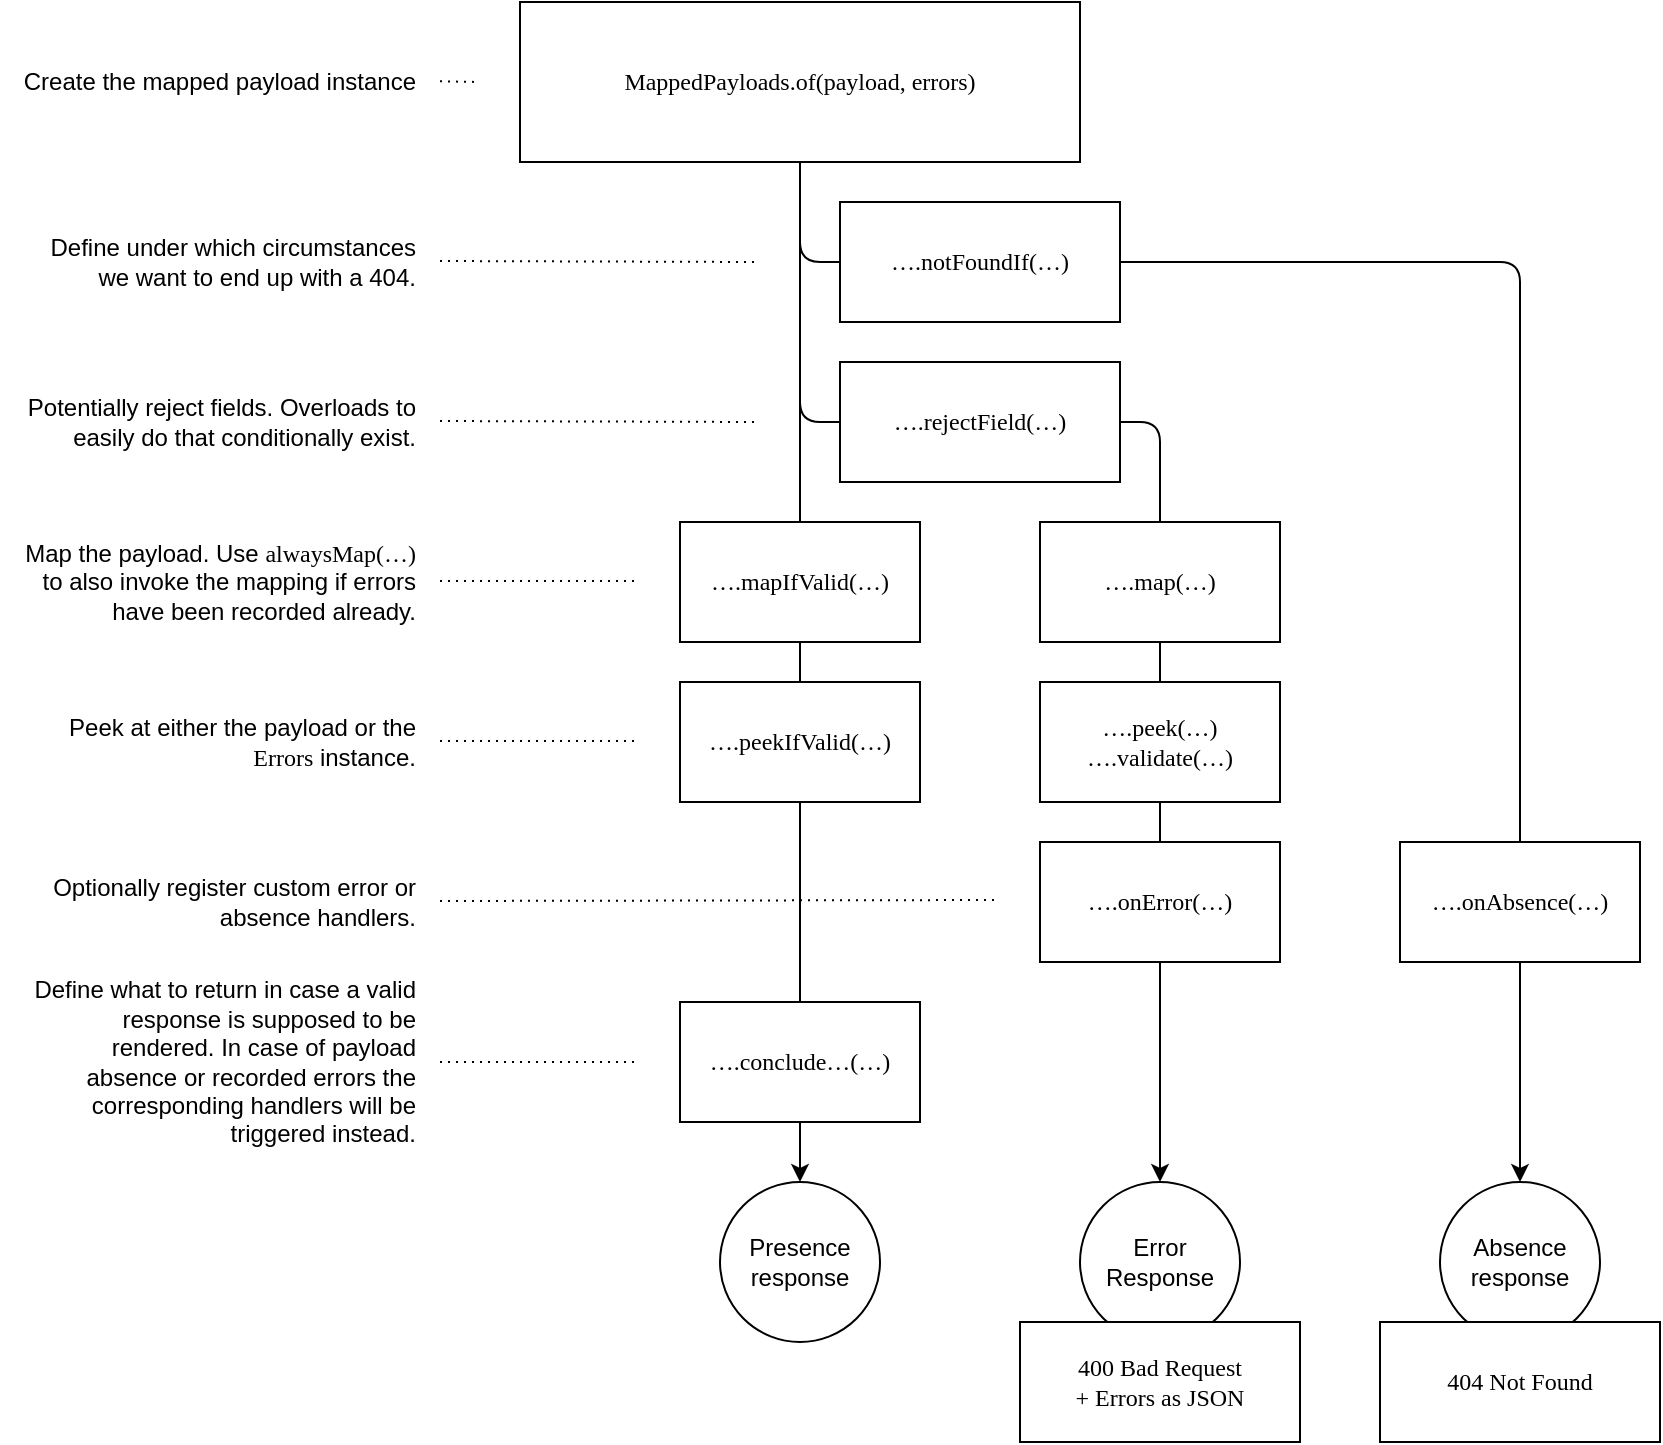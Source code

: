 <mxfile version="13.7.9" type="embed"><diagram id="a1mc1CKWr7BlJ5Wm-uro" name="Page-1"><mxGraphModel dx="1188" dy="794" grid="1" gridSize="10" guides="1" tooltips="1" connect="1" arrows="1" fold="1" page="1" pageScale="1" pageWidth="1169" pageHeight="827" math="0" shadow="0"><root><mxCell id="0"/><mxCell id="1" parent="0"/><mxCell id="QjsJls5_l255g50hNccU-1" value="" style="edgeStyle=elbowEdgeStyle;elbow=vertical;endArrow=classic;html=1;strokeWidth=1;exitX=0.5;exitY=1;exitDx=0;exitDy=0;entryX=0.5;entryY=0;entryDx=0;entryDy=0;" parent="1" source="QjsJls5_l255g50hNccU-9" target="QjsJls5_l255g50hNccU-5" edge="1"><mxGeometry width="50" height="50" relative="1" as="geometry"><mxPoint x="850" y="-116" as="sourcePoint"/><mxPoint x="850" y="645" as="targetPoint"/><Array as="points"><mxPoint x="750" y="265"/></Array></mxGeometry></mxCell><mxCell id="QjsJls5_l255g50hNccU-3" value="Absence response" style="ellipse;whiteSpace=wrap;html=1;aspect=fixed;" parent="1" vertex="1"><mxGeometry x="970" y="645" width="80" height="80" as="geometry"/></mxCell><mxCell id="QjsJls5_l255g50hNccU-5" value="Error Response" style="ellipse;whiteSpace=wrap;html=1;aspect=fixed;" parent="1" vertex="1"><mxGeometry x="790" y="645" width="80" height="80" as="geometry"/></mxCell><mxCell id="QjsJls5_l255g50hNccU-6" value="Presence response" style="ellipse;whiteSpace=wrap;html=1;aspect=fixed;" parent="1" vertex="1"><mxGeometry x="610" y="645" width="80" height="80" as="geometry"/></mxCell><mxCell id="QjsJls5_l255g50hNccU-7" value="" style="edgeStyle=elbowEdgeStyle;elbow=vertical;endArrow=classic;html=1;exitX=0.5;exitY=1;exitDx=0;exitDy=0;strokeWidth=1;" parent="1" source="QjsJls5_l255g50hNccU-9" target="QjsJls5_l255g50hNccU-6" edge="1"><mxGeometry width="50" height="50" relative="1" as="geometry"><mxPoint x="850" y="-115" as="sourcePoint"/><mxPoint x="880" y="295" as="targetPoint"/><Array as="points"/></mxGeometry></mxCell><mxCell id="QjsJls5_l255g50hNccU-8" value="" style="edgeStyle=elbowEdgeStyle;elbow=vertical;endArrow=classic;html=1;entryX=0.5;entryY=0;entryDx=0;entryDy=0;jumpStyle=none;jumpSize=6;strokeWidth=1;" parent="1" source="QjsJls5_l255g50hNccU-9" target="QjsJls5_l255g50hNccU-3" edge="1"><mxGeometry width="50" height="50" relative="1" as="geometry"><mxPoint x="650" y="-85" as="sourcePoint"/><mxPoint x="880" y="295" as="targetPoint"/><Array as="points"><mxPoint x="830" y="185"/><mxPoint x="760" y="165"/><mxPoint x="850" y="35"/></Array></mxGeometry></mxCell><mxCell id="QjsJls5_l255g50hNccU-11" value="&lt;font face=&quot;Fira Code&quot; data-font-src=&quot;https://fonts.googleapis.com/css?family=Fira+Code&quot;&gt;….notFoundIf(…)&lt;/font&gt;" style="rounded=0;whiteSpace=wrap;html=1;glass=0;" parent="1" vertex="1"><mxGeometry x="670" y="155" width="140" height="60" as="geometry"/></mxCell><mxCell id="QjsJls5_l255g50hNccU-13" value="&lt;font face=&quot;Fira Code&quot; data-font-src=&quot;https://fonts.googleapis.com/css?family=Fira+Code&quot;&gt;….onError(…)&lt;/font&gt;" style="rounded=0;whiteSpace=wrap;html=1;" parent="1" vertex="1"><mxGeometry x="770" y="475" width="120" height="60" as="geometry"/></mxCell><mxCell id="QjsJls5_l255g50hNccU-14" value="&lt;font face=&quot;Fira Code&quot; data-font-src=&quot;https://fonts.googleapis.com/css?family=Fira+Code&quot;&gt;….onAbsence(…)&lt;/font&gt;" style="rounded=0;whiteSpace=wrap;html=1;" parent="1" vertex="1"><mxGeometry x="950" y="475" width="120" height="60" as="geometry"/></mxCell><mxCell id="QjsJls5_l255g50hNccU-16" value="&lt;font face=&quot;Fira Code&quot;&gt;400 Bad Request&lt;br&gt;+ Errors as JSON&lt;/font&gt;" style="rounded=0;whiteSpace=wrap;html=1;align=center;" parent="1" vertex="1"><mxGeometry x="760" y="715" width="140" height="60" as="geometry"/></mxCell><mxCell id="QjsJls5_l255g50hNccU-17" value="&lt;font face=&quot;Fira Code&quot;&gt;404 Not Found&lt;/font&gt;" style="rounded=0;whiteSpace=wrap;html=1;align=center;" parent="1" vertex="1"><mxGeometry x="940" y="715" width="140" height="60" as="geometry"/></mxCell><mxCell id="QjsJls5_l255g50hNccU-18" value="&lt;font face=&quot;Fira Code&quot; data-font-src=&quot;https://fonts.googleapis.com/css?family=Fira+Code&quot;&gt;….rejectField(…)&lt;/font&gt;" style="rounded=0;whiteSpace=wrap;html=1;" parent="1" vertex="1"><mxGeometry x="670" y="235" width="140" height="60" as="geometry"/></mxCell><mxCell id="QjsJls5_l255g50hNccU-19" value="&lt;font face=&quot;Fira Code&quot; data-font-src=&quot;https://fonts.googleapis.com/css?family=Fira+Code&quot;&gt;….mapIfValid(…)&lt;/font&gt;" style="rounded=0;whiteSpace=wrap;html=1;" parent="1" vertex="1"><mxGeometry x="590" y="315" width="120" height="60" as="geometry"/></mxCell><mxCell id="QjsJls5_l255g50hNccU-21" value="&lt;font face=&quot;Fira Code&quot; data-font-src=&quot;https://fonts.googleapis.com/css?family=Fira+Code&quot;&gt;….map(…)&lt;/font&gt;" style="rounded=0;whiteSpace=wrap;html=1;" parent="1" vertex="1"><mxGeometry x="770" y="315" width="120" height="60" as="geometry"/></mxCell><mxCell id="QjsJls5_l255g50hNccU-22" value="&lt;font face=&quot;Fira Code&quot; data-font-src=&quot;https://fonts.googleapis.com/css?family=Fira+Code&quot;&gt;….peekIfValid(…)&lt;/font&gt;" style="rounded=0;whiteSpace=wrap;html=1;" parent="1" vertex="1"><mxGeometry x="590" y="395" width="120" height="60" as="geometry"/></mxCell><mxCell id="QjsJls5_l255g50hNccU-23" value="&lt;font face=&quot;Fira Code&quot; data-font-src=&quot;https://fonts.googleapis.com/css?family=Fira+Code&quot;&gt;….peek(…)&lt;br&gt;….validate(…)&lt;br&gt;&lt;/font&gt;" style="rounded=0;whiteSpace=wrap;html=1;" parent="1" vertex="1"><mxGeometry x="770" y="395" width="120" height="60" as="geometry"/></mxCell><mxCell id="QjsJls5_l255g50hNccU-24" value="&lt;font face=&quot;Fira Code&quot; data-font-src=&quot;https://fonts.googleapis.com/css?family=Fira+Code&quot;&gt;….conclude…(…)&lt;/font&gt;" style="rounded=0;whiteSpace=wrap;html=1;" parent="1" vertex="1"><mxGeometry x="590" y="555" width="120" height="60" as="geometry"/></mxCell><mxCell id="QjsJls5_l255g50hNccU-9" value="&lt;font face=&quot;Fira Code&quot; data-font-src=&quot;https://fonts.googleapis.com/css?family=Fira+Code&quot;&gt;MappedPayloads.of(payload, errors)&lt;/font&gt;" style="rounded=0;whiteSpace=wrap;html=1;" parent="1" vertex="1"><mxGeometry x="510" y="55" width="280" height="80" as="geometry"/></mxCell><mxCell id="QjsJls5_l255g50hNccU-27" value="Create the mapped payload instance" style="text;html=1;strokeColor=none;fillColor=none;align=right;verticalAlign=middle;whiteSpace=wrap;rounded=0;" parent="1" vertex="1"><mxGeometry x="250" y="85" width="210" height="20" as="geometry"/></mxCell><mxCell id="QjsJls5_l255g50hNccU-28" value="Define under which circumstances we want to end up with a 404." style="text;html=1;strokeColor=none;fillColor=none;align=right;verticalAlign=middle;whiteSpace=wrap;rounded=0;" parent="1" vertex="1"><mxGeometry x="260" y="175" width="200" height="20" as="geometry"/></mxCell><mxCell id="QjsJls5_l255g50hNccU-29" value="Potentially reject fields. Overloads to easily do that conditionally exist." style="text;html=1;strokeColor=none;fillColor=none;align=right;verticalAlign=middle;whiteSpace=wrap;rounded=0;" parent="1" vertex="1"><mxGeometry x="260" y="255" width="200" height="20" as="geometry"/></mxCell><mxCell id="QjsJls5_l255g50hNccU-30" value="Map the payload. Use &lt;font face=&quot;Fira Code&quot; data-font-src=&quot;https://fonts.googleapis.com/css?family=Fira+Code&quot;&gt;alwaysMap(…)&lt;/font&gt; to also invoke the mapping if errors have been recorded already." style="text;html=1;strokeColor=none;fillColor=none;align=right;verticalAlign=middle;whiteSpace=wrap;rounded=0;" parent="1" vertex="1"><mxGeometry x="260" y="335" width="200" height="20" as="geometry"/></mxCell><mxCell id="QjsJls5_l255g50hNccU-33" value="Peek at either the payload or the &lt;font face=&quot;Fira Code&quot; data-font-src=&quot;https://fonts.googleapis.com/css?family=Fira+Code&quot;&gt;Errors&lt;/font&gt; instance." style="text;html=1;strokeColor=none;fillColor=none;align=right;verticalAlign=middle;whiteSpace=wrap;rounded=0;" parent="1" vertex="1"><mxGeometry x="260" y="415" width="200" height="20" as="geometry"/></mxCell><mxCell id="QjsJls5_l255g50hNccU-34" value="Define what to return in case a valid response is supposed to be rendered. In case of payload absence or recorded errors the corresponding handlers will be triggered instead." style="text;html=1;strokeColor=none;fillColor=none;align=right;verticalAlign=middle;whiteSpace=wrap;rounded=0;" parent="1" vertex="1"><mxGeometry x="260" y="575" width="200" height="20" as="geometry"/></mxCell><mxCell id="QjsJls5_l255g50hNccU-35" value="Optionally register custom error or absence handlers." style="text;html=1;strokeColor=none;fillColor=none;align=right;verticalAlign=middle;whiteSpace=wrap;rounded=0;" parent="1" vertex="1"><mxGeometry x="260" y="495" width="200" height="20" as="geometry"/></mxCell><mxCell id="2" value="" style="endArrow=none;dashed=1;html=1;dashPattern=1 3;strokeWidth=1;" edge="1" parent="1"><mxGeometry width="50" height="50" relative="1" as="geometry"><mxPoint x="470" y="504.5" as="sourcePoint"/><mxPoint x="750" y="504" as="targetPoint"/></mxGeometry></mxCell><mxCell id="3" value="" style="endArrow=none;dashed=1;html=1;dashPattern=1 3;strokeWidth=1;" edge="1" parent="1"><mxGeometry width="50" height="50" relative="1" as="geometry"><mxPoint x="470" y="585" as="sourcePoint"/><mxPoint x="570" y="585" as="targetPoint"/></mxGeometry></mxCell><mxCell id="4" value="" style="endArrow=none;dashed=1;html=1;dashPattern=1 3;strokeWidth=1;" edge="1" parent="1"><mxGeometry width="50" height="50" relative="1" as="geometry"><mxPoint x="470" y="424.5" as="sourcePoint"/><mxPoint x="570" y="424.5" as="targetPoint"/></mxGeometry></mxCell><mxCell id="5" value="" style="endArrow=none;dashed=1;html=1;dashPattern=1 3;strokeWidth=1;" edge="1" parent="1"><mxGeometry width="50" height="50" relative="1" as="geometry"><mxPoint x="470" y="344.5" as="sourcePoint"/><mxPoint x="570" y="344.5" as="targetPoint"/></mxGeometry></mxCell><mxCell id="6" value="" style="endArrow=none;dashed=1;html=1;dashPattern=1 3;strokeWidth=1;" edge="1" parent="1"><mxGeometry width="50" height="50" relative="1" as="geometry"><mxPoint x="470" y="264.5" as="sourcePoint"/><mxPoint x="630" y="265" as="targetPoint"/></mxGeometry></mxCell><mxCell id="7" value="" style="endArrow=none;dashed=1;html=1;dashPattern=1 3;strokeWidth=1;" edge="1" parent="1"><mxGeometry width="50" height="50" relative="1" as="geometry"><mxPoint x="470" y="184.5" as="sourcePoint"/><mxPoint x="630" y="185" as="targetPoint"/></mxGeometry></mxCell><mxCell id="8" value="" style="endArrow=none;dashed=1;html=1;dashPattern=1 3;strokeWidth=1;" edge="1" parent="1"><mxGeometry width="50" height="50" relative="1" as="geometry"><mxPoint x="470" y="94.66" as="sourcePoint"/><mxPoint x="490" y="95" as="targetPoint"/></mxGeometry></mxCell></root></mxGraphModel></diagram></mxfile>